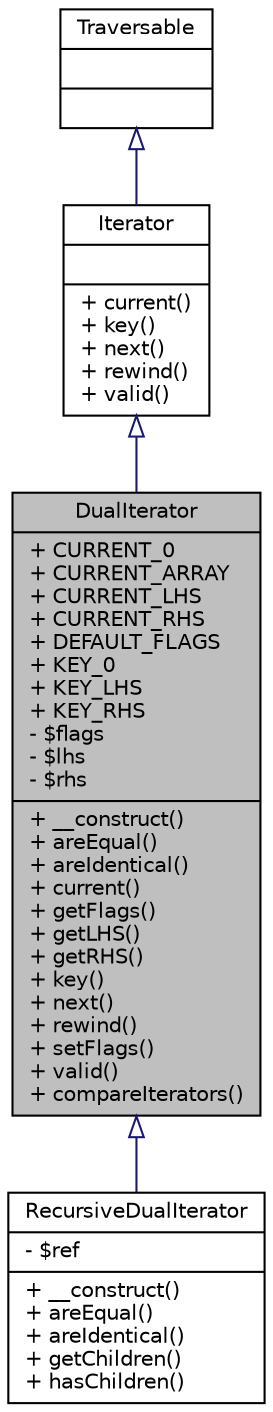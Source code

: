 digraph "DualIterator"
{
  edge [fontname="Helvetica",fontsize="10",labelfontname="Helvetica",labelfontsize="10"];
  node [fontname="Helvetica",fontsize="10",shape=record];
  Node1 [label="{DualIterator\n|+ CURRENT_0\l+ CURRENT_ARRAY\l+ CURRENT_LHS\l+ CURRENT_RHS\l+ DEFAULT_FLAGS\l+ KEY_0\l+ KEY_LHS\l+ KEY_RHS\l- $flags\l- $lhs\l- $rhs\l|+ __construct()\l+ areEqual()\l+ areIdentical()\l+ current()\l+ getFlags()\l+ getLHS()\l+ getRHS()\l+ key()\l+ next()\l+ rewind()\l+ setFlags()\l+ valid()\l+ compareIterators()\l}",height=0.2,width=0.4,color="black", fillcolor="grey75", style="filled" fontcolor="black"];
  Node2 -> Node1 [dir="back",color="midnightblue",fontsize="10",style="solid",arrowtail="onormal",fontname="Helvetica"];
  Node2 [label="{Iterator\n||+ current()\l+ key()\l+ next()\l+ rewind()\l+ valid()\l}",height=0.2,width=0.4,color="black", fillcolor="white", style="filled",URL="$interfaceIterator.html",tooltip="Basic iterator. "];
  Node3 -> Node2 [dir="back",color="midnightblue",fontsize="10",style="solid",arrowtail="onormal",fontname="Helvetica"];
  Node3 [label="{Traversable\n||}",height=0.2,width=0.4,color="black", fillcolor="white", style="filled",URL="$interfaceTraversable.html",tooltip="Interface to detect a class is traversable using foreach. "];
  Node1 -> Node4 [dir="back",color="midnightblue",fontsize="10",style="solid",arrowtail="onormal",fontname="Helvetica"];
  Node4 [label="{RecursiveDualIterator\n|- $ref\l|+ __construct()\l+ areEqual()\l+ areIdentical()\l+ getChildren()\l+ hasChildren()\l}",height=0.2,width=0.4,color="black", fillcolor="white", style="filled",URL="$classRecursiveDualIterator.html",tooltip="Synchronous iteration over two recursive iterators. "];
}
